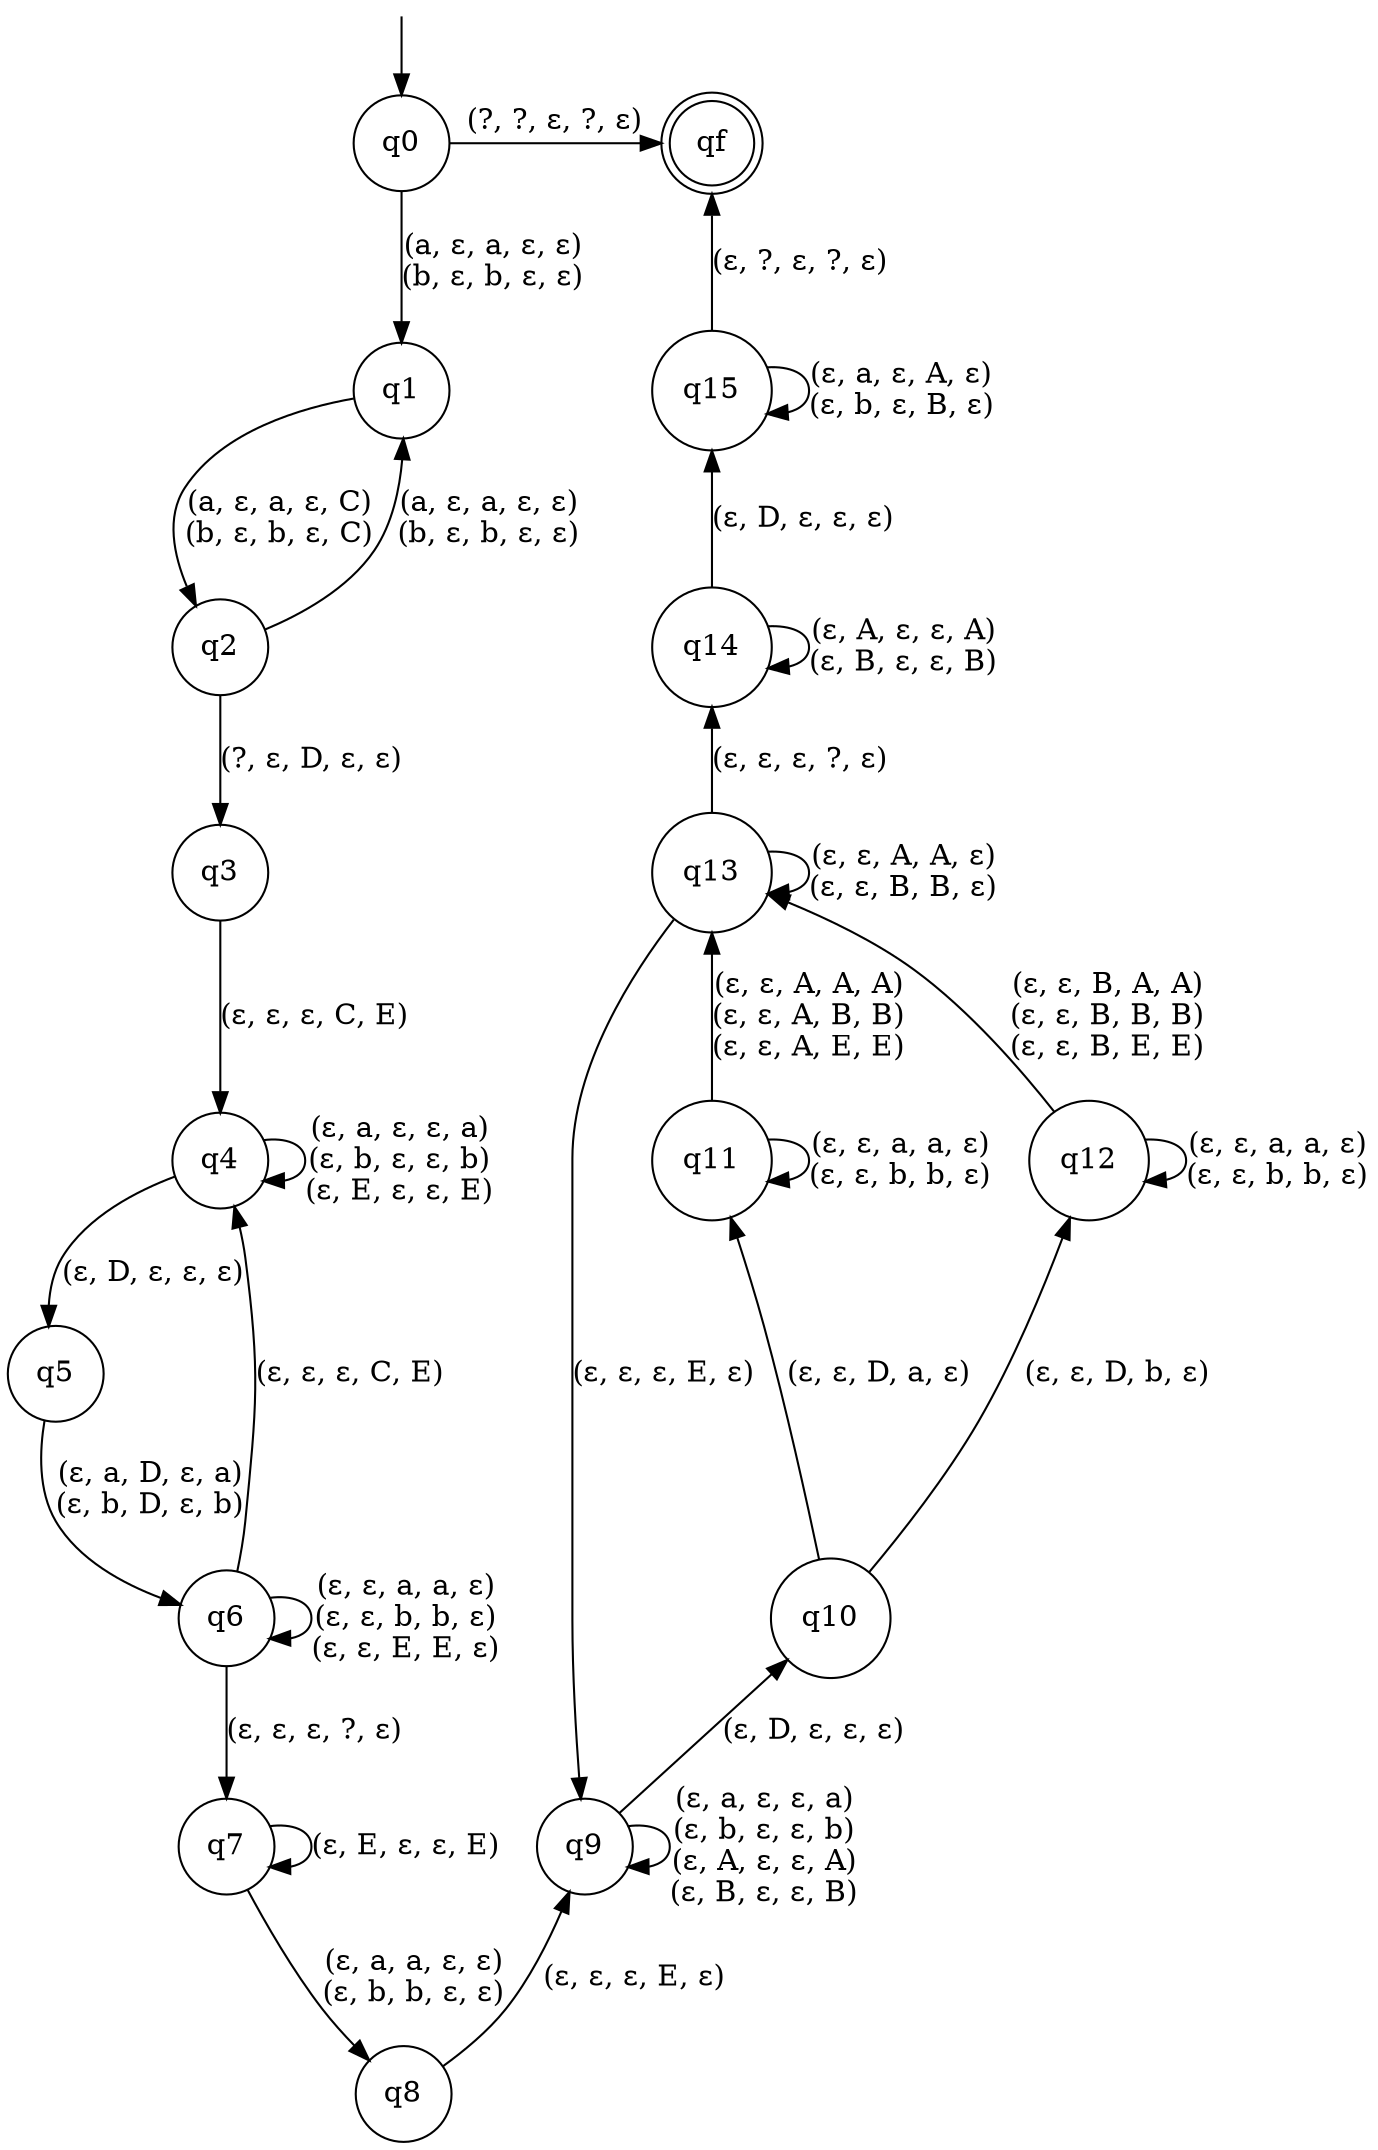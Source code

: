 digraph G {
//	rankdir=LR;
	node [shape = point, color=white, fontcolor=white]; start;
	node [shape = doublecircle, color=black, fontcolor=black]; qf;
	node [shape = circle]; q0; q1;
//	orientation = landscape;

	{rank = same; q0; qf;};
	{rank = same; q15; q1;};
	{rank = same; q14; q2;};
	{rank = same; q13; q3;};
	{rank = same; q11; q12; q4;};
	{rank = same; q10; q6;};
	{rank = same; q9; q7;};
	labeldistance=2.1;
	start -> q0;
	q0 -> qf [arrowhead = normal, label = "(?, ?, &epsilon;, ?, &epsilon;)"];
	q0 -> q1 [label = "(a, &epsilon;, a, &epsilon;, &epsilon;)\n(b, &epsilon;, b, &epsilon;, &epsilon;)"];
	q1 -> q2 [label = "(a, &epsilon;, a, &epsilon;, C)\n(b, &epsilon;, b, &epsilon;, C)"]
	q2 -> q1 [label = "(a, &epsilon;, a, &epsilon;, &epsilon;)\n(b, &epsilon;, b, &epsilon;, &epsilon;)"];
	q2 -> q3 [label = "(?, &epsilon;, D, &epsilon;, &epsilon;)"];
	q3 -> q4 [label = "(&epsilon;, &epsilon;, &epsilon;, C, E)"];
	q4 -> q5 [label = "(&epsilon;, D, &epsilon;, &epsilon;, &epsilon;)"];
	q4 -> q4 [label = "(&epsilon;, a, &epsilon;, &epsilon;, a)\n(&epsilon;, b, &epsilon;, &epsilon;, b)\n(&epsilon;, E, &epsilon;, &epsilon;, E)"];
	q5 -> q6 [label = "(&epsilon;, a, D, &epsilon;, a)\n(&epsilon;, b, D, &epsilon;, b)"];
	q6 -> q6 [label = "(&epsilon;, &epsilon;, a, a, &epsilon;)\n(&epsilon;, &epsilon;, b, b, &epsilon;)\n(&epsilon;, &epsilon;, E, E, &epsilon;)"];
	q6 -> q4 [label = "(&epsilon;, &epsilon;, &epsilon;, C, E)"];
	q6 -> q7 [label = "(&epsilon;, &epsilon;, &epsilon;, ?, &epsilon;)"];
	q7 -> q7 [label = "(&epsilon;, E, &epsilon;, &epsilon;, E)"];
	q7 -> q8 [label = "(&epsilon;, a, a, &epsilon;, &epsilon;)\n(&epsilon;, b, b, &epsilon;, &epsilon;)"];
	q8 -> q9 [label = "(&epsilon;, &epsilon;, &epsilon;, E, &epsilon;)"];
	q9 -> q9 [label = "(&epsilon;, a, &epsilon;, &epsilon;, a)\n(&epsilon;, b, &epsilon;, &epsilon;, b)\n(&epsilon;, A, &epsilon;, &epsilon;, A)\n(&epsilon;, B, &epsilon;, &epsilon;, B)"];
	q9 -> q10 [label = "(&epsilon;, D, &epsilon;, &epsilon;, &epsilon;)"];
	q10 -> q11 [label = "(&epsilon;, &epsilon;, D, a, &epsilon;)"];
	q10 -> q12 [label = "(&epsilon;, &epsilon;, D, b, &epsilon;)"];
	q11 -> q11 [label = "(&epsilon;, &epsilon;, a, a, &epsilon;)\n(&epsilon;, &epsilon;, b, b, &epsilon;)"];
	q12 -> q12 [label = "(&epsilon;, &epsilon;, a, a, &epsilon;)\n(&epsilon;, &epsilon;, b, b, &epsilon;)"];
	q11 -> q13 [label = "(&epsilon;, &epsilon;, A, A, A)\n(&epsilon;, &epsilon;, A, B, B)\n(&epsilon;, &epsilon;, A, E, E)"];
	q12 -> q13 [label = "(&epsilon;, &epsilon;, B, A, A)\n(&epsilon;, &epsilon;, B, B, B)\n(&epsilon;, &epsilon;, B, E, E)"];
	q13 -> q13 [label = "(&epsilon;, &epsilon;, A, A, &epsilon;)\n(&epsilon;, &epsilon;, B, B, &epsilon;)"];
	q13 -> q14 [label = "(&epsilon;, &epsilon;, &epsilon;, ?, &epsilon;)"];
	q13 -> q9 [label = "(&epsilon;, &epsilon;, &epsilon;, E, &epsilon;)"];
	q14 -> q14 [label = "(&epsilon;, A, &epsilon;, &epsilon;, A)\n(&epsilon;, B, &epsilon;, &epsilon;, B)"];
	q14 -> q15 [label = "(&epsilon;, D, &epsilon;, &epsilon;, &epsilon;)"];
	q15 -> q15 [label = "(&epsilon;, a, &epsilon;, A, &epsilon;)\n(&epsilon;, b, &epsilon;, B, &epsilon;)"];
	q15 -> qf [label = "(&epsilon;, ?, &epsilon;, ?, &epsilon;)"];
}
